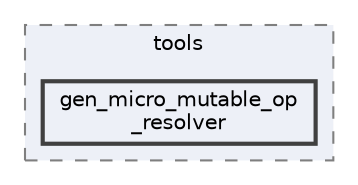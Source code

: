 digraph "Arduino/GetStartedWithMachineLearningOnArduino/tflite-micro-main/tensorflow/lite/micro/tools/gen_micro_mutable_op_resolver"
{
 // LATEX_PDF_SIZE
  bgcolor="transparent";
  edge [fontname=Helvetica,fontsize=10,labelfontname=Helvetica,labelfontsize=10];
  node [fontname=Helvetica,fontsize=10,shape=box,height=0.2,width=0.4];
  compound=true
  subgraph clusterdir_642fced2ce681d4e8cf5c7657687c230 {
    graph [ bgcolor="#edf0f7", pencolor="grey50", label="tools", fontname=Helvetica,fontsize=10 style="filled,dashed", URL="dir_642fced2ce681d4e8cf5c7657687c230.html",tooltip=""]
  dir_e5bae2fbe6598e6fdff3b3338ef7142f [label="gen_micro_mutable_op\l_resolver", fillcolor="#edf0f7", color="grey25", style="filled,bold", URL="dir_e5bae2fbe6598e6fdff3b3338ef7142f.html",tooltip=""];
  }
}
